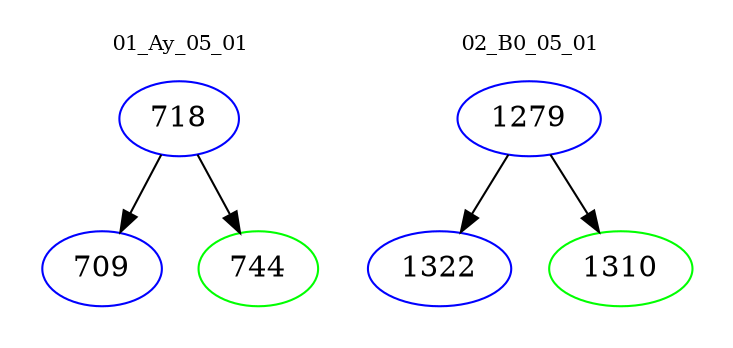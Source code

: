 digraph{
subgraph cluster_0 {
color = white
label = "01_Ay_05_01";
fontsize=10;
T0_718 [label="718", color="blue"]
T0_718 -> T0_709 [color="black"]
T0_709 [label="709", color="blue"]
T0_718 -> T0_744 [color="black"]
T0_744 [label="744", color="green"]
}
subgraph cluster_1 {
color = white
label = "02_B0_05_01";
fontsize=10;
T1_1279 [label="1279", color="blue"]
T1_1279 -> T1_1322 [color="black"]
T1_1322 [label="1322", color="blue"]
T1_1279 -> T1_1310 [color="black"]
T1_1310 [label="1310", color="green"]
}
}
